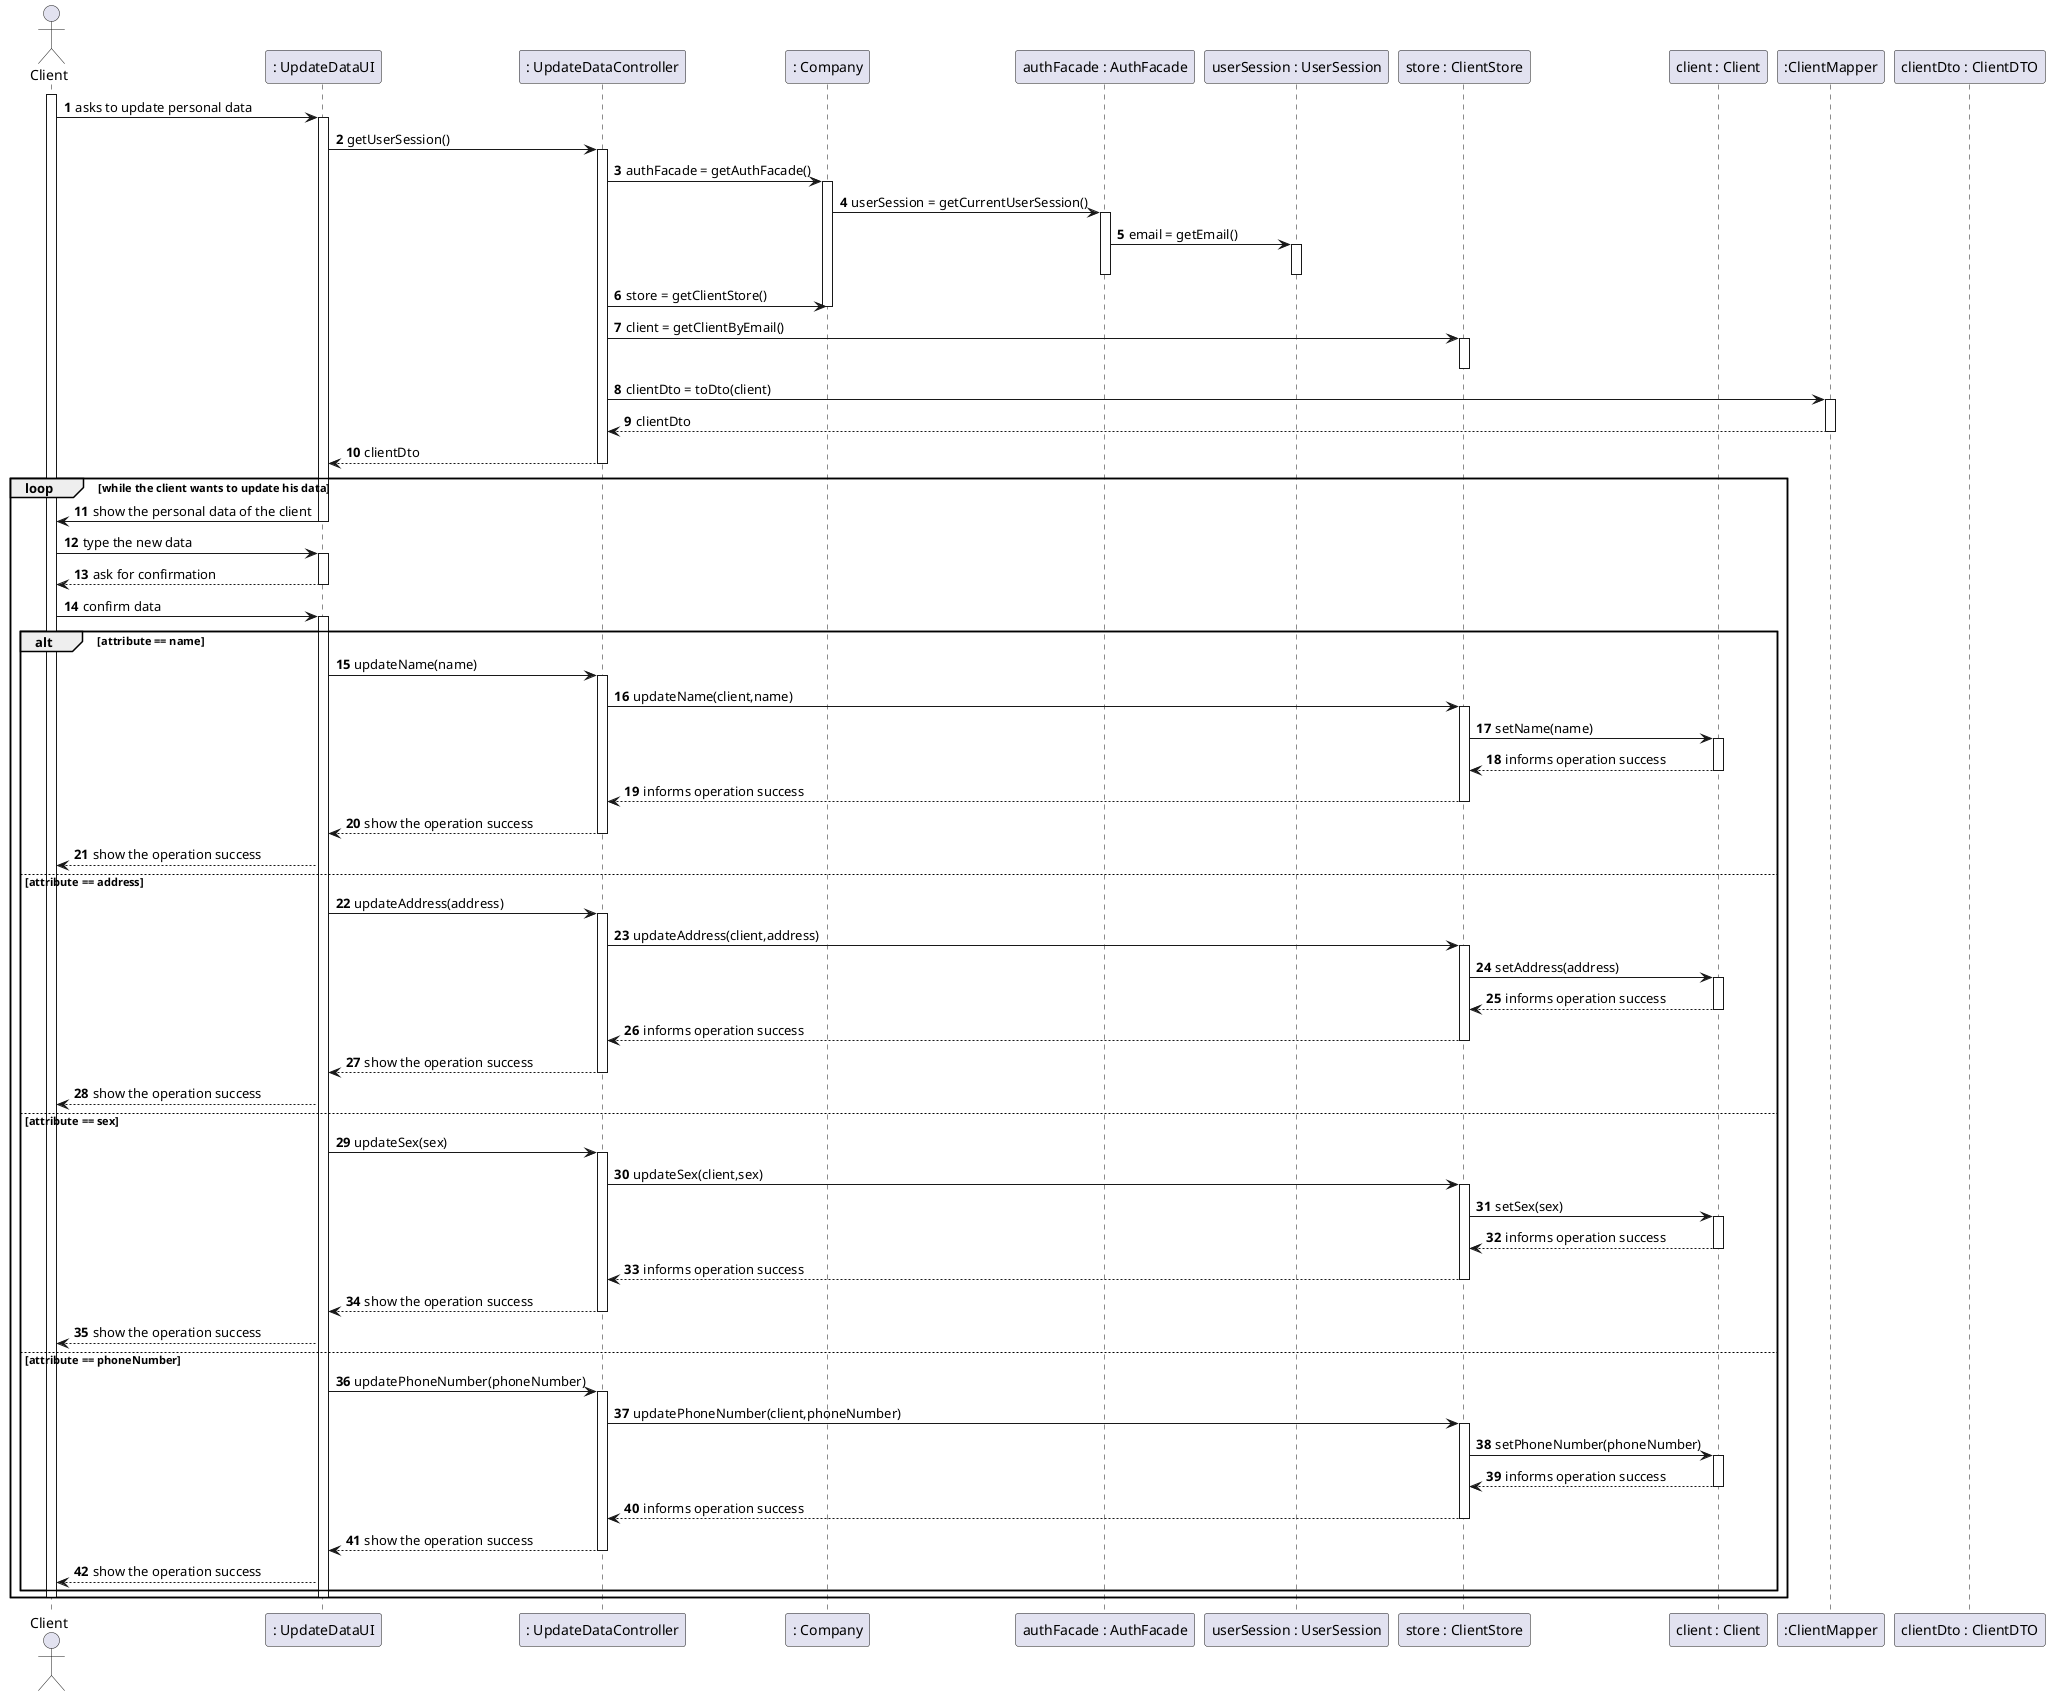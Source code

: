 @startuml
'https://plantuml.com/sequence-diagram

autonumber
actor "Client" as CL

participant ": UpdateDataUI" as UI
participant ": UpdateDataController" as CTRL
participant ": Company" as COMP
participant "authFacade : AuthFacade" as AUTH
participant "userSession : UserSession" as SESSION
participant "store : ClientStore" as STORE
participant "client : Client" as CLIENT
participant ":ClientMapper" as MAPPER
participant "clientDto : ClientDTO" as DTO
activate CL
CL -> UI : asks to update personal data
activate UI
UI -> CTRL : getUserSession()
activate CTRL
CTRL -> COMP : authFacade = getAuthFacade()
activate COMP
COMP->AUTH : userSession = getCurrentUserSession()
activate AUTH
AUTH-> SESSION : email = getEmail()
activate SESSION
deactivate SESSION
deactivate AUTH
CTRL->COMP : store = getClientStore()
deactivate COMP
CTRL->STORE : client = getClientByEmail()
activate STORE
deactivate STORE
CTRL-> MAPPER : clientDto = toDto(client)
activate MAPPER
MAPPER-->CTRL : clientDto
deactivate MAPPER
CTRL-->UI : clientDto
deactivate CTRL

loop while the client wants to update his data
UI -> CL : show the personal data of the client
deactivate UI
CL -> UI : type the new data
activate UI
UI -->CL : ask for confirmation
deactivate UI
CL->UI: confirm data
activate UI
alt attribute == name
UI-> CTRL : updateName(name)
activate CTRL
CTRL -> STORE : updateName(client,name)
activate STORE
STORE -> CLIENT : setName(name)
activate CLIENT
CLIENT --> STORE : informs operation success
deactivate CLIENT
STORE --> CTRL : informs operation success
deactivate STORE
CTRL --> UI : show the operation success
deactivate CTRL
UI-->CL : show the operation success
else attribute == address
UI-> CTRL : updateAddress(address)
activate CTRL
CTRL -> STORE : updateAddress(client,address)
activate STORE
STORE -> CLIENT : setAddress(address)
activate CLIENT
CLIENT --> STORE : informs operation success
deactivate CLIENT
STORE --> CTRL : informs operation success
deactivate STORE
CTRL --> UI : show the operation success
deactivate CTRL
UI-->CL : show the operation success
else attribute == sex
UI-> CTRL : updateSex(sex)
activate CTRL
CTRL -> STORE : updateSex(client,sex)
activate STORE
STORE -> CLIENT : setSex(sex)
activate CLIENT
CLIENT --> STORE : informs operation success
deactivate CLIENT
STORE --> CTRL : informs operation success
deactivate STORE
CTRL --> UI : show the operation success
deactivate CTRL
UI-->CL : show the operation success
else attribute == phoneNumber
UI-> CTRL : updatePhoneNumber(phoneNumber)
activate CTRL
CTRL -> STORE : updatePhoneNumber(client,phoneNumber)
activate STORE
STORE -> CLIENT : setPhoneNumber(phoneNumber)
activate CLIENT
CLIENT --> STORE : informs operation success
deactivate CLIENT
STORE --> CTRL : informs operation success
deactivate STORE
CTRL --> UI : show the operation success
deactivate CTRL
UI-->CL : show the operation success
end alt
deactivate UI
deactivate CL
end

@enduml